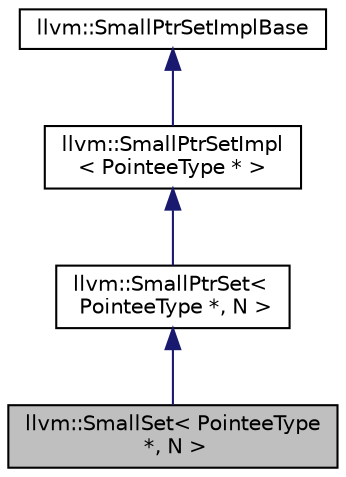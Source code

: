 digraph "llvm::SmallSet&lt; PointeeType *, N &gt;"
{
  edge [fontname="Helvetica",fontsize="10",labelfontname="Helvetica",labelfontsize="10"];
  node [fontname="Helvetica",fontsize="10",shape=record];
  Node1 [label="llvm::SmallSet\< PointeeType\l *, N \>",height=0.2,width=0.4,color="black", fillcolor="grey75", style="filled", fontcolor="black"];
  Node2 -> Node1 [dir="back",color="midnightblue",fontsize="10",style="solid",fontname="Helvetica"];
  Node2 [label="llvm::SmallPtrSet\<\l PointeeType *, N \>",height=0.2,width=0.4,color="black", fillcolor="white", style="filled",URL="$classllvm_1_1SmallPtrSet.html"];
  Node3 -> Node2 [dir="back",color="midnightblue",fontsize="10",style="solid",fontname="Helvetica"];
  Node3 [label="llvm::SmallPtrSetImpl\l\< PointeeType * \>",height=0.2,width=0.4,color="black", fillcolor="white", style="filled",URL="$classllvm_1_1SmallPtrSetImpl.html"];
  Node4 -> Node3 [dir="back",color="midnightblue",fontsize="10",style="solid",fontname="Helvetica"];
  Node4 [label="llvm::SmallPtrSetImplBase",height=0.2,width=0.4,color="black", fillcolor="white", style="filled",URL="$classllvm_1_1SmallPtrSetImplBase.html",tooltip="SmallPtrSetImplBase - This is the common code shared among all the SmallPtrSet<>&#39;s, which is almost everything. "];
}

